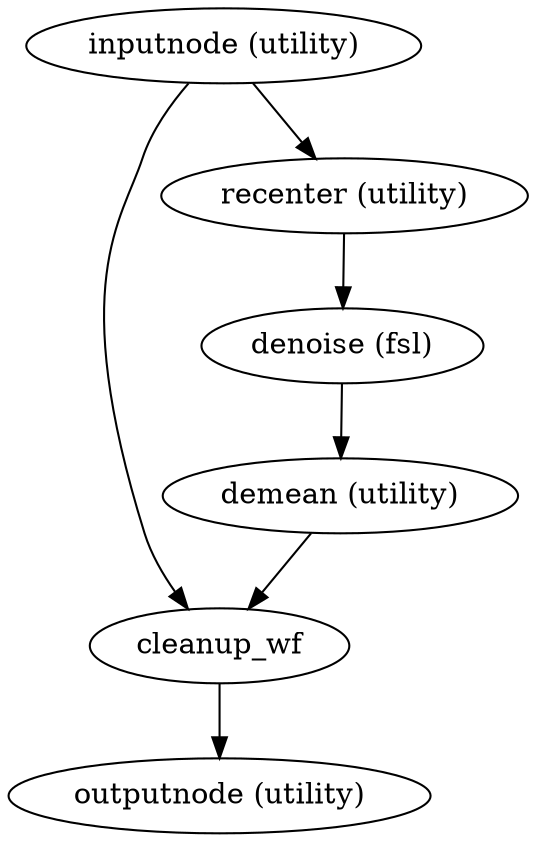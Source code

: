 strict digraph  {
"inputnode (utility)";
cleanup_wf;
"recenter (utility)";
"outputnode (utility)";
"denoise (fsl)";
"demean (utility)";
"inputnode (utility)" -> cleanup_wf;
"inputnode (utility)" -> "recenter (utility)";
cleanup_wf -> "outputnode (utility)";
"recenter (utility)" -> "denoise (fsl)";
"denoise (fsl)" -> "demean (utility)";
"demean (utility)" -> cleanup_wf;
}
